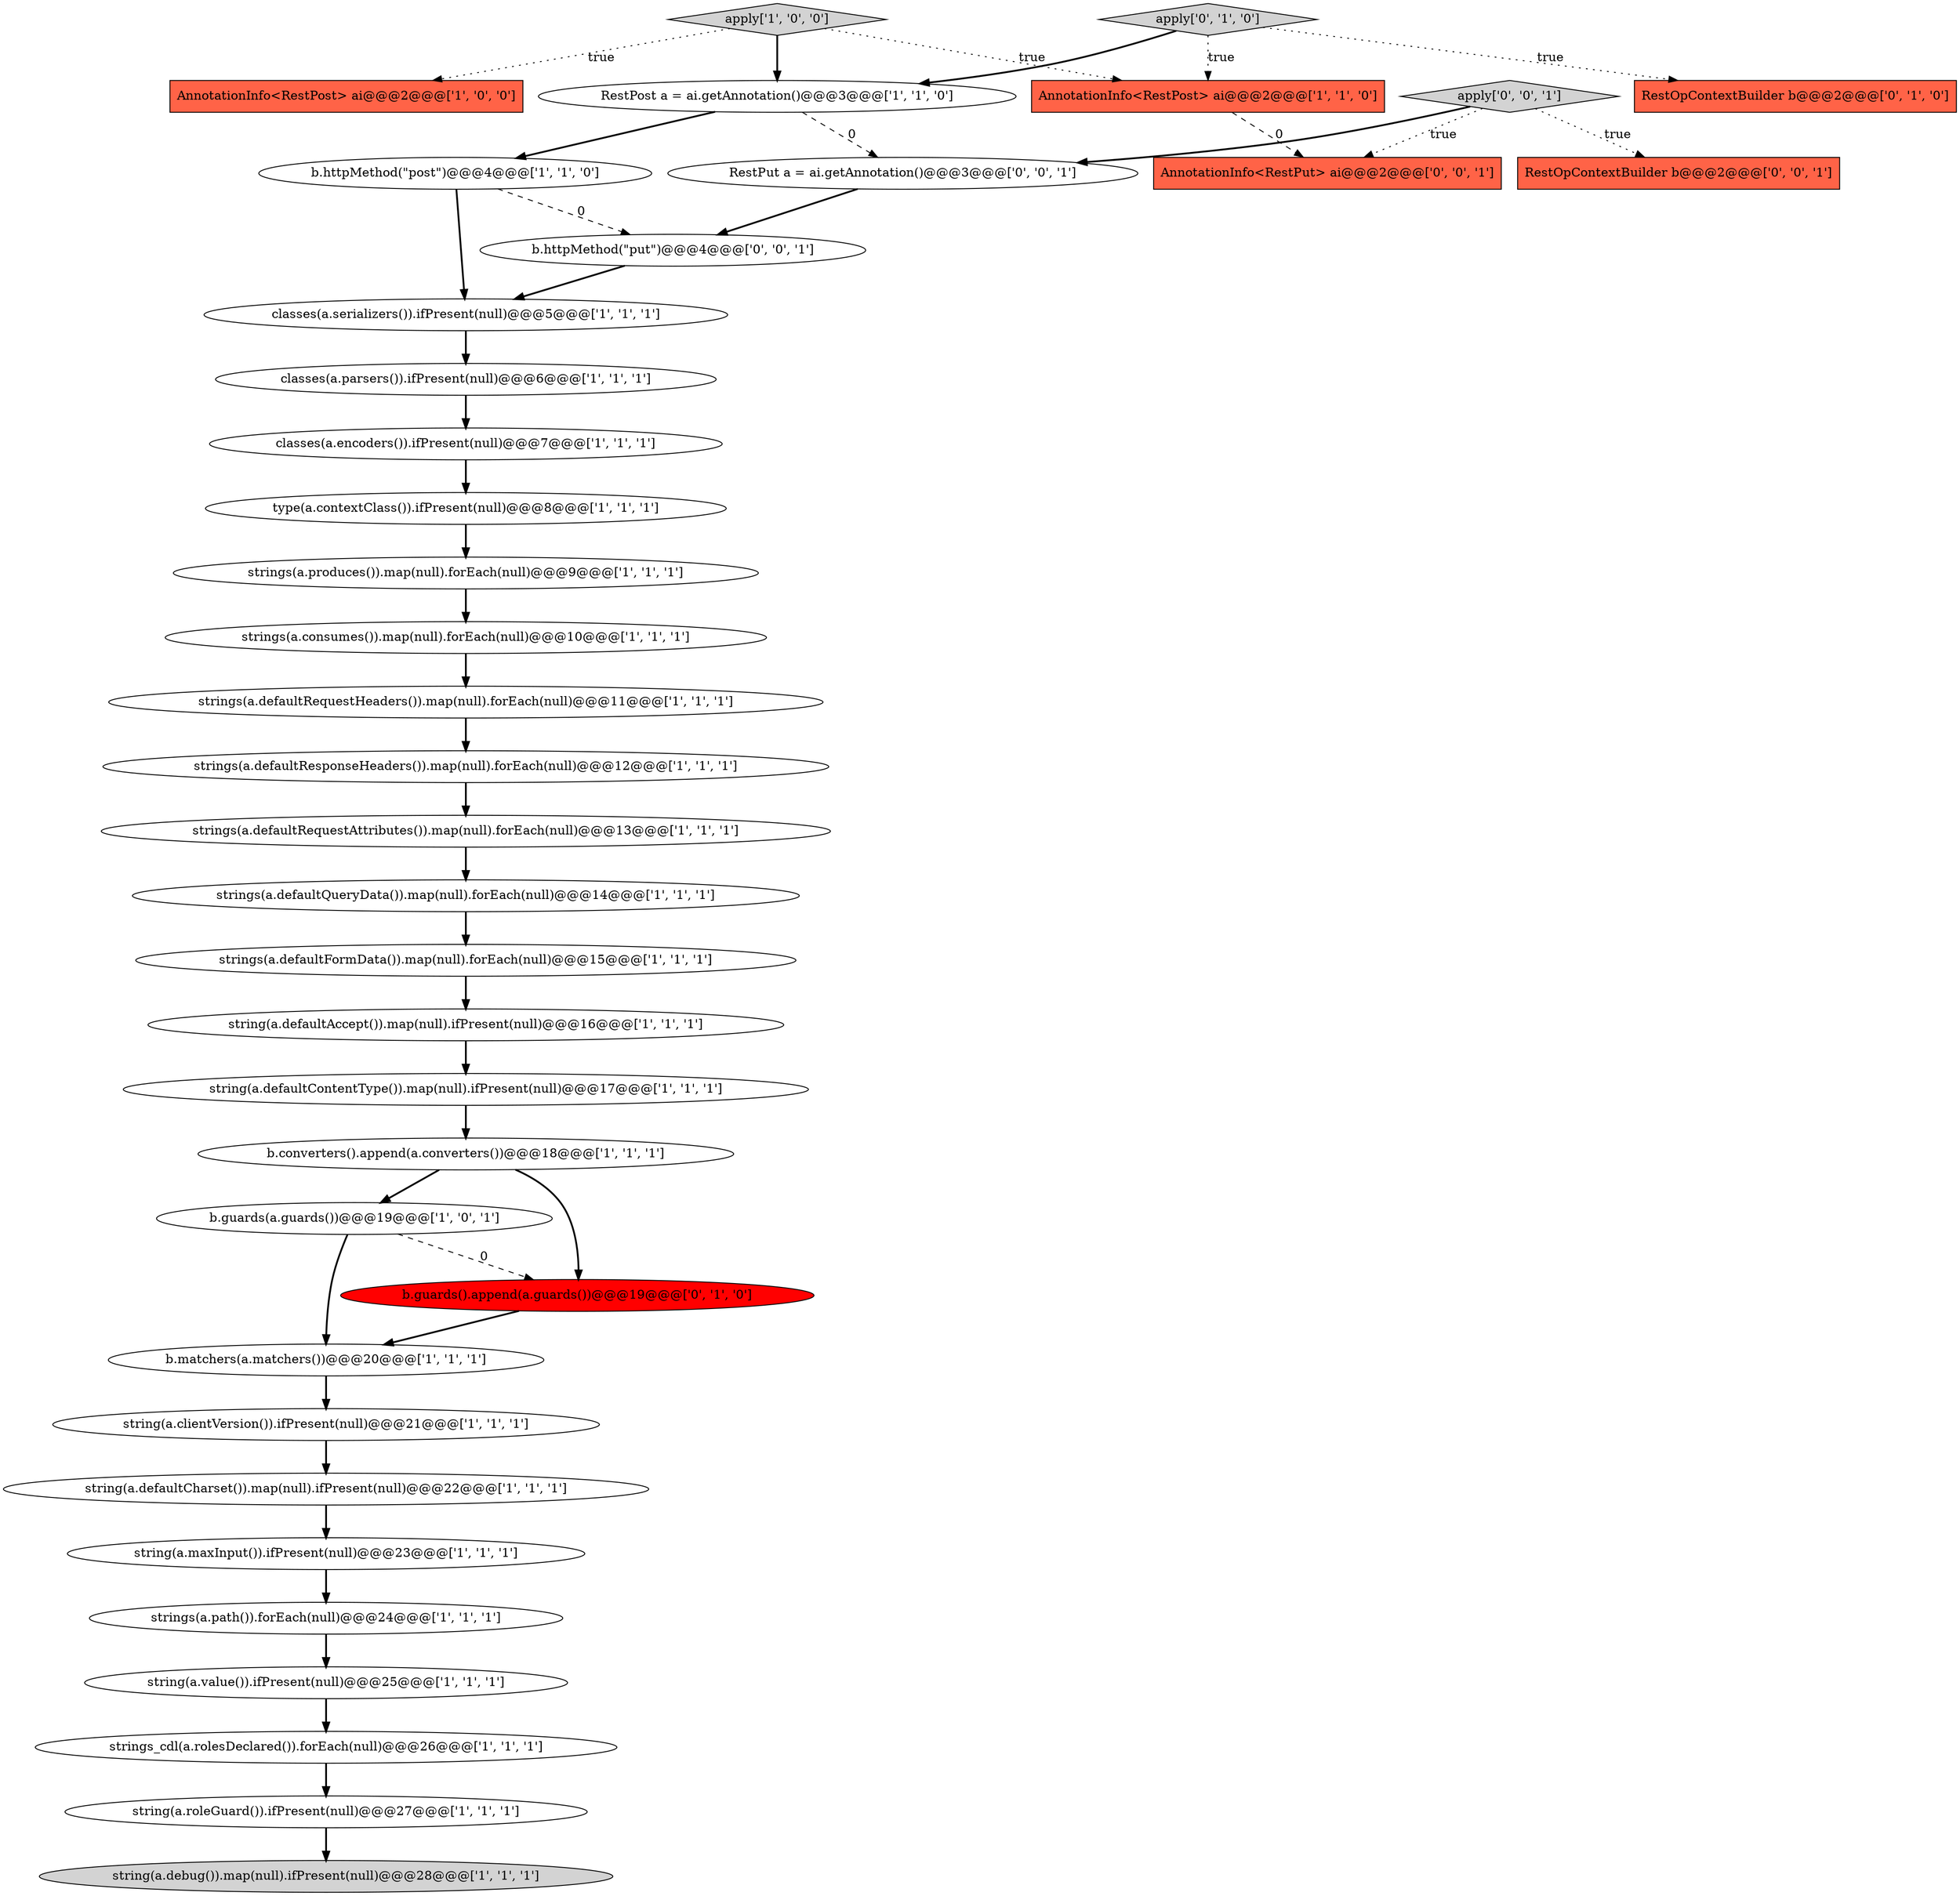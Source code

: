 digraph {
20 [style = filled, label = "string(a.maxInput()).ifPresent(null)@@@23@@@['1', '1', '1']", fillcolor = white, shape = ellipse image = "AAA0AAABBB1BBB"];
5 [style = filled, label = "string(a.roleGuard()).ifPresent(null)@@@27@@@['1', '1', '1']", fillcolor = white, shape = ellipse image = "AAA0AAABBB1BBB"];
13 [style = filled, label = "b.httpMethod(\"post\")@@@4@@@['1', '1', '0']", fillcolor = white, shape = ellipse image = "AAA0AAABBB1BBB"];
24 [style = filled, label = "strings(a.defaultRequestAttributes()).map(null).forEach(null)@@@13@@@['1', '1', '1']", fillcolor = white, shape = ellipse image = "AAA0AAABBB1BBB"];
10 [style = filled, label = "strings(a.defaultQueryData()).map(null).forEach(null)@@@14@@@['1', '1', '1']", fillcolor = white, shape = ellipse image = "AAA0AAABBB1BBB"];
17 [style = filled, label = "strings(a.produces()).map(null).forEach(null)@@@9@@@['1', '1', '1']", fillcolor = white, shape = ellipse image = "AAA0AAABBB1BBB"];
14 [style = filled, label = "string(a.defaultAccept()).map(null).ifPresent(null)@@@16@@@['1', '1', '1']", fillcolor = white, shape = ellipse image = "AAA0AAABBB1BBB"];
2 [style = filled, label = "string(a.defaultContentType()).map(null).ifPresent(null)@@@17@@@['1', '1', '1']", fillcolor = white, shape = ellipse image = "AAA0AAABBB1BBB"];
12 [style = filled, label = "strings(a.defaultFormData()).map(null).forEach(null)@@@15@@@['1', '1', '1']", fillcolor = white, shape = ellipse image = "AAA0AAABBB1BBB"];
23 [style = filled, label = "strings(a.path()).forEach(null)@@@24@@@['1', '1', '1']", fillcolor = white, shape = ellipse image = "AAA0AAABBB1BBB"];
19 [style = filled, label = "b.matchers(a.matchers())@@@20@@@['1', '1', '1']", fillcolor = white, shape = ellipse image = "AAA0AAABBB1BBB"];
35 [style = filled, label = "AnnotationInfo<RestPut> ai@@@2@@@['0', '0', '1']", fillcolor = tomato, shape = box image = "AAA0AAABBB3BBB"];
33 [style = filled, label = "RestOpContextBuilder b@@@2@@@['0', '0', '1']", fillcolor = tomato, shape = box image = "AAA0AAABBB3BBB"];
34 [style = filled, label = "RestPut a = ai.getAnnotation()@@@3@@@['0', '0', '1']", fillcolor = white, shape = ellipse image = "AAA0AAABBB3BBB"];
18 [style = filled, label = "string(a.value()).ifPresent(null)@@@25@@@['1', '1', '1']", fillcolor = white, shape = ellipse image = "AAA0AAABBB1BBB"];
26 [style = filled, label = "classes(a.parsers()).ifPresent(null)@@@6@@@['1', '1', '1']", fillcolor = white, shape = ellipse image = "AAA0AAABBB1BBB"];
7 [style = filled, label = "RestPost a = ai.getAnnotation()@@@3@@@['1', '1', '0']", fillcolor = white, shape = ellipse image = "AAA0AAABBB1BBB"];
29 [style = filled, label = "RestOpContextBuilder b@@@2@@@['0', '1', '0']", fillcolor = tomato, shape = box image = "AAA0AAABBB2BBB"];
36 [style = filled, label = "b.httpMethod(\"put\")@@@4@@@['0', '0', '1']", fillcolor = white, shape = ellipse image = "AAA0AAABBB3BBB"];
9 [style = filled, label = "type(a.contextClass()).ifPresent(null)@@@8@@@['1', '1', '1']", fillcolor = white, shape = ellipse image = "AAA0AAABBB1BBB"];
8 [style = filled, label = "strings_cdl(a.rolesDeclared()).forEach(null)@@@26@@@['1', '1', '1']", fillcolor = white, shape = ellipse image = "AAA0AAABBB1BBB"];
0 [style = filled, label = "classes(a.encoders()).ifPresent(null)@@@7@@@['1', '1', '1']", fillcolor = white, shape = ellipse image = "AAA0AAABBB1BBB"];
21 [style = filled, label = "classes(a.serializers()).ifPresent(null)@@@5@@@['1', '1', '1']", fillcolor = white, shape = ellipse image = "AAA0AAABBB1BBB"];
11 [style = filled, label = "string(a.debug()).map(null).ifPresent(null)@@@28@@@['1', '1', '1']", fillcolor = lightgray, shape = ellipse image = "AAA0AAABBB1BBB"];
28 [style = filled, label = "strings(a.defaultResponseHeaders()).map(null).forEach(null)@@@12@@@['1', '1', '1']", fillcolor = white, shape = ellipse image = "AAA0AAABBB1BBB"];
6 [style = filled, label = "b.guards(a.guards())@@@19@@@['1', '0', '1']", fillcolor = white, shape = ellipse image = "AAA0AAABBB1BBB"];
4 [style = filled, label = "strings(a.consumes()).map(null).forEach(null)@@@10@@@['1', '1', '1']", fillcolor = white, shape = ellipse image = "AAA0AAABBB1BBB"];
3 [style = filled, label = "AnnotationInfo<RestPost> ai@@@2@@@['1', '0', '0']", fillcolor = tomato, shape = box image = "AAA0AAABBB1BBB"];
27 [style = filled, label = "apply['1', '0', '0']", fillcolor = lightgray, shape = diamond image = "AAA0AAABBB1BBB"];
25 [style = filled, label = "string(a.defaultCharset()).map(null).ifPresent(null)@@@22@@@['1', '1', '1']", fillcolor = white, shape = ellipse image = "AAA0AAABBB1BBB"];
32 [style = filled, label = "apply['0', '0', '1']", fillcolor = lightgray, shape = diamond image = "AAA0AAABBB3BBB"];
31 [style = filled, label = "b.guards().append(a.guards())@@@19@@@['0', '1', '0']", fillcolor = red, shape = ellipse image = "AAA1AAABBB2BBB"];
16 [style = filled, label = "string(a.clientVersion()).ifPresent(null)@@@21@@@['1', '1', '1']", fillcolor = white, shape = ellipse image = "AAA0AAABBB1BBB"];
22 [style = filled, label = "strings(a.defaultRequestHeaders()).map(null).forEach(null)@@@11@@@['1', '1', '1']", fillcolor = white, shape = ellipse image = "AAA0AAABBB1BBB"];
1 [style = filled, label = "b.converters().append(a.converters())@@@18@@@['1', '1', '1']", fillcolor = white, shape = ellipse image = "AAA0AAABBB1BBB"];
15 [style = filled, label = "AnnotationInfo<RestPost> ai@@@2@@@['1', '1', '0']", fillcolor = tomato, shape = box image = "AAA0AAABBB1BBB"];
30 [style = filled, label = "apply['0', '1', '0']", fillcolor = lightgray, shape = diamond image = "AAA0AAABBB2BBB"];
7->13 [style = bold, label=""];
24->10 [style = bold, label=""];
0->9 [style = bold, label=""];
32->35 [style = dotted, label="true"];
13->36 [style = dashed, label="0"];
2->1 [style = bold, label=""];
6->31 [style = dashed, label="0"];
9->17 [style = bold, label=""];
16->25 [style = bold, label=""];
22->28 [style = bold, label=""];
6->19 [style = bold, label=""];
32->34 [style = bold, label=""];
27->15 [style = dotted, label="true"];
32->33 [style = dotted, label="true"];
27->3 [style = dotted, label="true"];
19->16 [style = bold, label=""];
15->35 [style = dashed, label="0"];
36->21 [style = bold, label=""];
30->29 [style = dotted, label="true"];
21->26 [style = bold, label=""];
26->0 [style = bold, label=""];
25->20 [style = bold, label=""];
1->6 [style = bold, label=""];
20->23 [style = bold, label=""];
8->5 [style = bold, label=""];
10->12 [style = bold, label=""];
30->7 [style = bold, label=""];
34->36 [style = bold, label=""];
27->7 [style = bold, label=""];
12->14 [style = bold, label=""];
7->34 [style = dashed, label="0"];
28->24 [style = bold, label=""];
14->2 [style = bold, label=""];
18->8 [style = bold, label=""];
5->11 [style = bold, label=""];
1->31 [style = bold, label=""];
13->21 [style = bold, label=""];
30->15 [style = dotted, label="true"];
4->22 [style = bold, label=""];
23->18 [style = bold, label=""];
17->4 [style = bold, label=""];
31->19 [style = bold, label=""];
}
